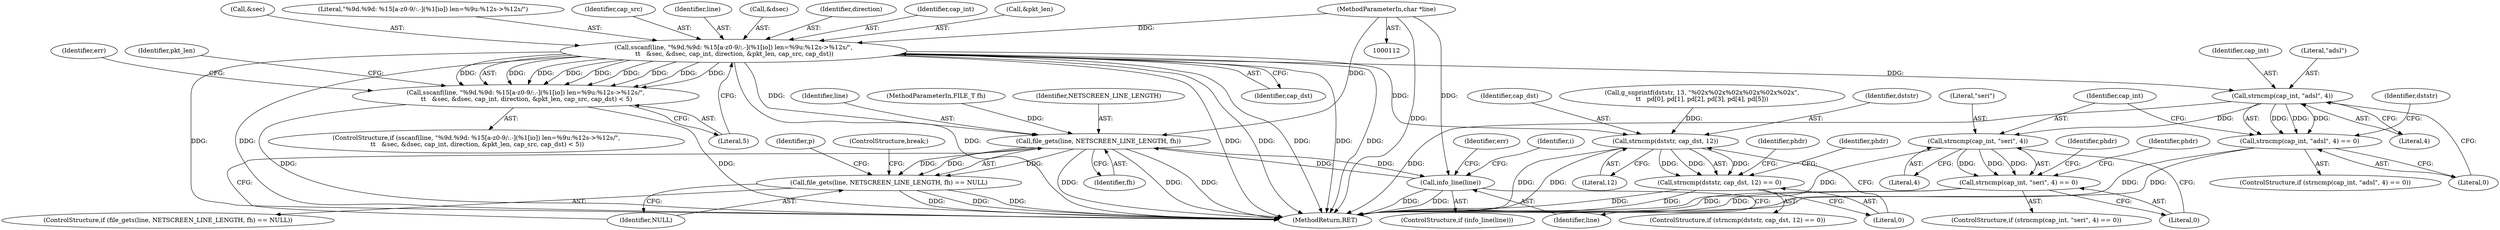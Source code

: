 digraph "0_wireshark_11edc83b98a61e890d7bb01855389d40e984ea82@pointer" {
"1000116" [label="(MethodParameterIn,char *line)"];
"1000153" [label="(Call,sscanf(line, \"%9d.%9d: %15[a-z0-9/:.-](%1[io]) len=%9u:%12s->%12s/\",\n \t\t   &sec, &dsec, cap_int, direction, &pkt_len, cap_src, cap_dst))"];
"1000152" [label="(Call,sscanf(line, \"%9d.%9d: %15[a-z0-9/:.-](%1[io]) len=%9u:%12s->%12s/\",\n \t\t   &sec, &dsec, cap_int, direction, &pkt_len, cap_src, cap_dst) < 5)"];
"1000231" [label="(Call,file_gets(line, NETSCREEN_LINE_LENGTH, fh))"];
"1000230" [label="(Call,file_gets(line, NETSCREEN_LINE_LENGTH, fh) == NULL)"];
"1000273" [label="(Call,info_line(line))"];
"1000334" [label="(Call,strncmp(cap_int, \"adsl\", 4))"];
"1000333" [label="(Call,strncmp(cap_int, \"adsl\", 4) == 0)"];
"1000383" [label="(Call,strncmp(cap_int, \"seri\", 4))"];
"1000382" [label="(Call,strncmp(cap_int, \"seri\", 4) == 0)"];
"1000364" [label="(Call,strncmp(dststr, cap_dst, 12))"];
"1000363" [label="(Call,strncmp(dststr, cap_dst, 12) == 0)"];
"1000334" [label="(Call,strncmp(cap_int, \"adsl\", 4))"];
"1000367" [label="(Literal,12)"];
"1000406" [label="(MethodReturn,RET)"];
"1000335" [label="(Identifier,cap_int)"];
"1000341" [label="(Identifier,dststr)"];
"1000386" [label="(Literal,4)"];
"1000385" [label="(Literal,\"seri\")"];
"1000274" [label="(Identifier,line)"];
"1000170" [label="(Identifier,err)"];
"1000232" [label="(Identifier,line)"];
"1000158" [label="(Call,&dsec)"];
"1000161" [label="(Identifier,direction)"];
"1000113" [label="(MethodParameterIn,FILE_T fh)"];
"1000336" [label="(Literal,\"adsl\")"];
"1000165" [label="(Identifier,cap_dst)"];
"1000381" [label="(ControlStructure,if (strncmp(cap_int, \"seri\", 4) == 0))"];
"1000160" [label="(Identifier,cap_int)"];
"1000235" [label="(Identifier,NULL)"];
"1000387" [label="(Literal,0)"];
"1000368" [label="(Literal,0)"];
"1000162" [label="(Call,&pkt_len)"];
"1000333" [label="(Call,strncmp(cap_int, \"adsl\", 4) == 0)"];
"1000156" [label="(Call,&sec)"];
"1000230" [label="(Call,file_gets(line, NETSCREEN_LINE_LENGTH, fh) == NULL)"];
"1000363" [label="(Call,strncmp(dststr, cap_dst, 12) == 0)"];
"1000364" [label="(Call,strncmp(dststr, cap_dst, 12))"];
"1000273" [label="(Call,info_line(line))"];
"1000366" [label="(Identifier,cap_dst)"];
"1000155" [label="(Literal,\"%9d.%9d: %15[a-z0-9/:.-](%1[io]) len=%9u:%12s->%12s/\")"];
"1000371" [label="(Identifier,phdr)"];
"1000240" [label="(Identifier,p)"];
"1000237" [label="(ControlStructure,break;)"];
"1000390" [label="(Identifier,phdr)"];
"1000287" [label="(Identifier,err)"];
"1000384" [label="(Identifier,cap_int)"];
"1000382" [label="(Call,strncmp(cap_int, \"seri\", 4) == 0)"];
"1000166" [label="(Literal,5)"];
"1000233" [label="(Identifier,NETSCREEN_LINE_LENGTH)"];
"1000340" [label="(Call,g_snprintf(dststr, 13, \"%02x%02x%02x%02x%02x%02x\",\n\t\t   pd[0], pd[1], pd[2], pd[3], pd[4], pd[5]))"];
"1000116" [label="(MethodParameterIn,char *line)"];
"1000337" [label="(Literal,4)"];
"1000383" [label="(Call,strncmp(cap_int, \"seri\", 4))"];
"1000332" [label="(ControlStructure,if (strncmp(cap_int, \"adsl\", 4) == 0))"];
"1000272" [label="(ControlStructure,if (info_line(line)))"];
"1000365" [label="(Identifier,dststr)"];
"1000152" [label="(Call,sscanf(line, \"%9d.%9d: %15[a-z0-9/:.-](%1[io]) len=%9u:%12s->%12s/\",\n \t\t   &sec, &dsec, cap_int, direction, &pkt_len, cap_src, cap_dst) < 5)"];
"1000231" [label="(Call,file_gets(line, NETSCREEN_LINE_LENGTH, fh))"];
"1000164" [label="(Identifier,cap_src)"];
"1000154" [label="(Identifier,line)"];
"1000338" [label="(Literal,0)"];
"1000396" [label="(Identifier,phdr)"];
"1000182" [label="(Identifier,pkt_len)"];
"1000234" [label="(Identifier,fh)"];
"1000377" [label="(Identifier,phdr)"];
"1000279" [label="(Identifier,i)"];
"1000153" [label="(Call,sscanf(line, \"%9d.%9d: %15[a-z0-9/:.-](%1[io]) len=%9u:%12s->%12s/\",\n \t\t   &sec, &dsec, cap_int, direction, &pkt_len, cap_src, cap_dst))"];
"1000151" [label="(ControlStructure,if (sscanf(line, \"%9d.%9d: %15[a-z0-9/:.-](%1[io]) len=%9u:%12s->%12s/\",\n \t\t   &sec, &dsec, cap_int, direction, &pkt_len, cap_src, cap_dst) < 5))"];
"1000362" [label="(ControlStructure,if (strncmp(dststr, cap_dst, 12) == 0))"];
"1000229" [label="(ControlStructure,if (file_gets(line, NETSCREEN_LINE_LENGTH, fh) == NULL))"];
"1000116" -> "1000112"  [label="AST: "];
"1000116" -> "1000406"  [label="DDG: "];
"1000116" -> "1000153"  [label="DDG: "];
"1000116" -> "1000231"  [label="DDG: "];
"1000116" -> "1000273"  [label="DDG: "];
"1000153" -> "1000152"  [label="AST: "];
"1000153" -> "1000165"  [label="CFG: "];
"1000154" -> "1000153"  [label="AST: "];
"1000155" -> "1000153"  [label="AST: "];
"1000156" -> "1000153"  [label="AST: "];
"1000158" -> "1000153"  [label="AST: "];
"1000160" -> "1000153"  [label="AST: "];
"1000161" -> "1000153"  [label="AST: "];
"1000162" -> "1000153"  [label="AST: "];
"1000164" -> "1000153"  [label="AST: "];
"1000165" -> "1000153"  [label="AST: "];
"1000166" -> "1000153"  [label="CFG: "];
"1000153" -> "1000406"  [label="DDG: "];
"1000153" -> "1000406"  [label="DDG: "];
"1000153" -> "1000406"  [label="DDG: "];
"1000153" -> "1000406"  [label="DDG: "];
"1000153" -> "1000406"  [label="DDG: "];
"1000153" -> "1000406"  [label="DDG: "];
"1000153" -> "1000406"  [label="DDG: "];
"1000153" -> "1000406"  [label="DDG: "];
"1000153" -> "1000152"  [label="DDG: "];
"1000153" -> "1000152"  [label="DDG: "];
"1000153" -> "1000152"  [label="DDG: "];
"1000153" -> "1000152"  [label="DDG: "];
"1000153" -> "1000152"  [label="DDG: "];
"1000153" -> "1000152"  [label="DDG: "];
"1000153" -> "1000152"  [label="DDG: "];
"1000153" -> "1000152"  [label="DDG: "];
"1000153" -> "1000152"  [label="DDG: "];
"1000153" -> "1000231"  [label="DDG: "];
"1000153" -> "1000334"  [label="DDG: "];
"1000153" -> "1000364"  [label="DDG: "];
"1000152" -> "1000151"  [label="AST: "];
"1000152" -> "1000166"  [label="CFG: "];
"1000166" -> "1000152"  [label="AST: "];
"1000170" -> "1000152"  [label="CFG: "];
"1000182" -> "1000152"  [label="CFG: "];
"1000152" -> "1000406"  [label="DDG: "];
"1000152" -> "1000406"  [label="DDG: "];
"1000231" -> "1000230"  [label="AST: "];
"1000231" -> "1000234"  [label="CFG: "];
"1000232" -> "1000231"  [label="AST: "];
"1000233" -> "1000231"  [label="AST: "];
"1000234" -> "1000231"  [label="AST: "];
"1000235" -> "1000231"  [label="CFG: "];
"1000231" -> "1000406"  [label="DDG: "];
"1000231" -> "1000406"  [label="DDG: "];
"1000231" -> "1000406"  [label="DDG: "];
"1000231" -> "1000230"  [label="DDG: "];
"1000231" -> "1000230"  [label="DDG: "];
"1000231" -> "1000230"  [label="DDG: "];
"1000273" -> "1000231"  [label="DDG: "];
"1000113" -> "1000231"  [label="DDG: "];
"1000231" -> "1000273"  [label="DDG: "];
"1000230" -> "1000229"  [label="AST: "];
"1000230" -> "1000235"  [label="CFG: "];
"1000235" -> "1000230"  [label="AST: "];
"1000237" -> "1000230"  [label="CFG: "];
"1000240" -> "1000230"  [label="CFG: "];
"1000230" -> "1000406"  [label="DDG: "];
"1000230" -> "1000406"  [label="DDG: "];
"1000230" -> "1000406"  [label="DDG: "];
"1000273" -> "1000272"  [label="AST: "];
"1000273" -> "1000274"  [label="CFG: "];
"1000274" -> "1000273"  [label="AST: "];
"1000279" -> "1000273"  [label="CFG: "];
"1000287" -> "1000273"  [label="CFG: "];
"1000273" -> "1000406"  [label="DDG: "];
"1000273" -> "1000406"  [label="DDG: "];
"1000334" -> "1000333"  [label="AST: "];
"1000334" -> "1000337"  [label="CFG: "];
"1000335" -> "1000334"  [label="AST: "];
"1000336" -> "1000334"  [label="AST: "];
"1000337" -> "1000334"  [label="AST: "];
"1000338" -> "1000334"  [label="CFG: "];
"1000334" -> "1000406"  [label="DDG: "];
"1000334" -> "1000333"  [label="DDG: "];
"1000334" -> "1000333"  [label="DDG: "];
"1000334" -> "1000333"  [label="DDG: "];
"1000334" -> "1000383"  [label="DDG: "];
"1000333" -> "1000332"  [label="AST: "];
"1000333" -> "1000338"  [label="CFG: "];
"1000338" -> "1000333"  [label="AST: "];
"1000341" -> "1000333"  [label="CFG: "];
"1000384" -> "1000333"  [label="CFG: "];
"1000333" -> "1000406"  [label="DDG: "];
"1000333" -> "1000406"  [label="DDG: "];
"1000383" -> "1000382"  [label="AST: "];
"1000383" -> "1000386"  [label="CFG: "];
"1000384" -> "1000383"  [label="AST: "];
"1000385" -> "1000383"  [label="AST: "];
"1000386" -> "1000383"  [label="AST: "];
"1000387" -> "1000383"  [label="CFG: "];
"1000383" -> "1000406"  [label="DDG: "];
"1000383" -> "1000382"  [label="DDG: "];
"1000383" -> "1000382"  [label="DDG: "];
"1000383" -> "1000382"  [label="DDG: "];
"1000382" -> "1000381"  [label="AST: "];
"1000382" -> "1000387"  [label="CFG: "];
"1000387" -> "1000382"  [label="AST: "];
"1000390" -> "1000382"  [label="CFG: "];
"1000396" -> "1000382"  [label="CFG: "];
"1000382" -> "1000406"  [label="DDG: "];
"1000382" -> "1000406"  [label="DDG: "];
"1000364" -> "1000363"  [label="AST: "];
"1000364" -> "1000367"  [label="CFG: "];
"1000365" -> "1000364"  [label="AST: "];
"1000366" -> "1000364"  [label="AST: "];
"1000367" -> "1000364"  [label="AST: "];
"1000368" -> "1000364"  [label="CFG: "];
"1000364" -> "1000406"  [label="DDG: "];
"1000364" -> "1000406"  [label="DDG: "];
"1000364" -> "1000363"  [label="DDG: "];
"1000364" -> "1000363"  [label="DDG: "];
"1000364" -> "1000363"  [label="DDG: "];
"1000340" -> "1000364"  [label="DDG: "];
"1000363" -> "1000362"  [label="AST: "];
"1000363" -> "1000368"  [label="CFG: "];
"1000368" -> "1000363"  [label="AST: "];
"1000371" -> "1000363"  [label="CFG: "];
"1000377" -> "1000363"  [label="CFG: "];
"1000363" -> "1000406"  [label="DDG: "];
"1000363" -> "1000406"  [label="DDG: "];
}
